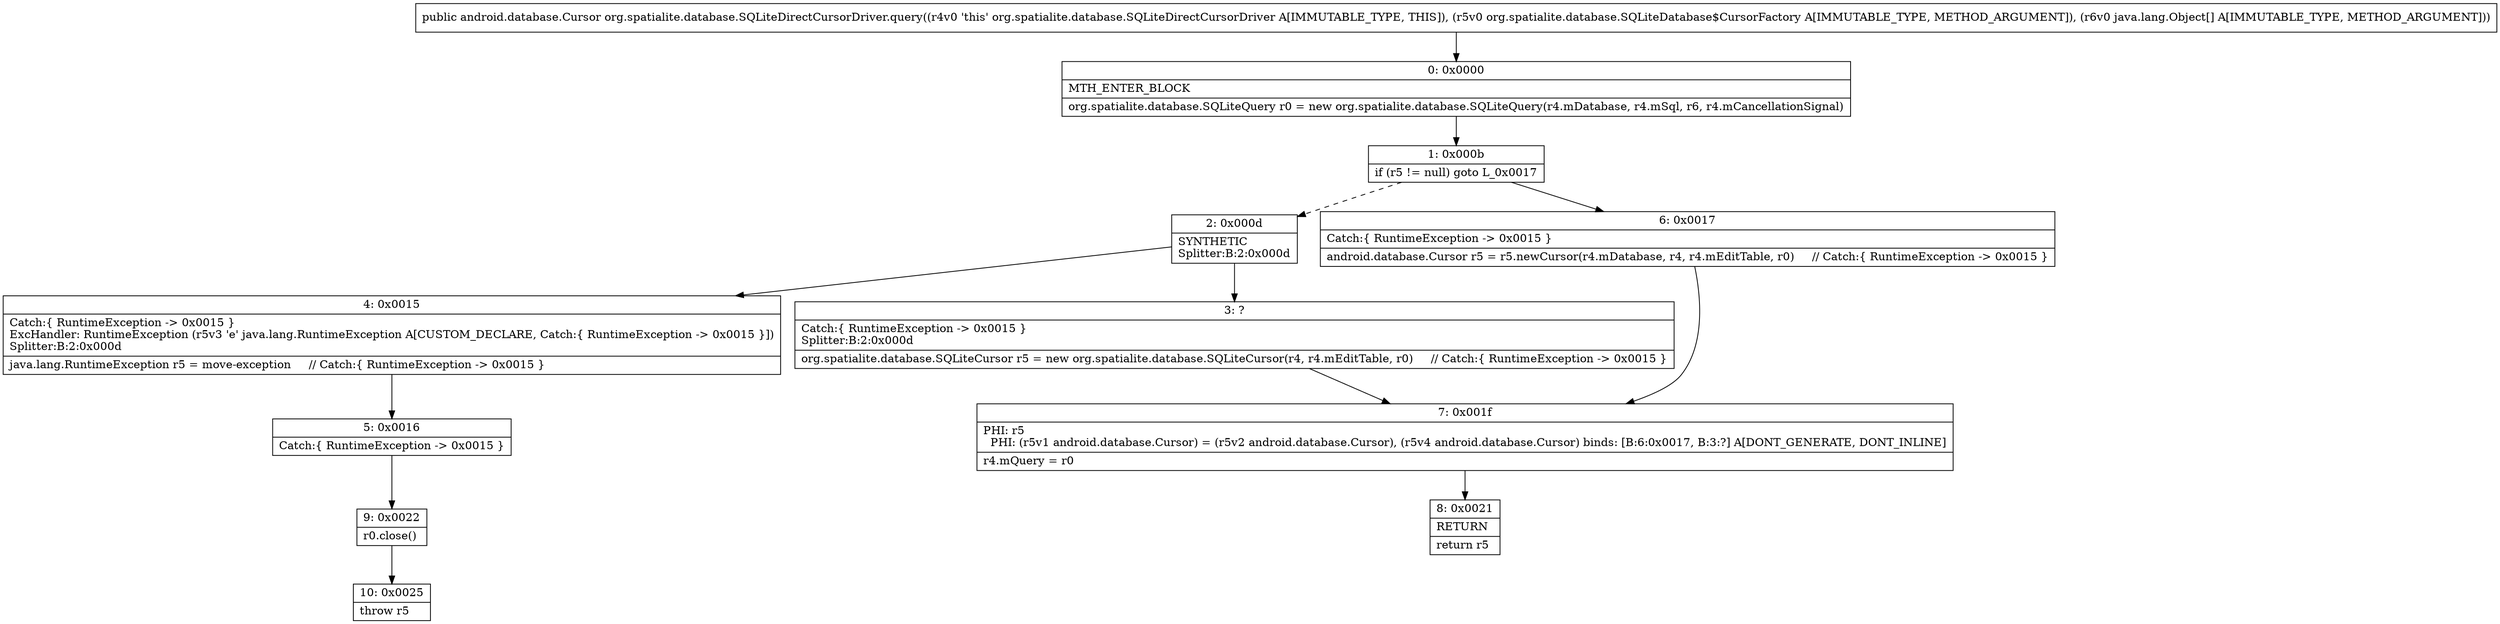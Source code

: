 digraph "CFG fororg.spatialite.database.SQLiteDirectCursorDriver.query(Lorg\/spatialite\/database\/SQLiteDatabase$CursorFactory;[Ljava\/lang\/Object;)Landroid\/database\/Cursor;" {
Node_0 [shape=record,label="{0\:\ 0x0000|MTH_ENTER_BLOCK\l|org.spatialite.database.SQLiteQuery r0 = new org.spatialite.database.SQLiteQuery(r4.mDatabase, r4.mSql, r6, r4.mCancellationSignal)\l}"];
Node_1 [shape=record,label="{1\:\ 0x000b|if (r5 != null) goto L_0x0017\l}"];
Node_2 [shape=record,label="{2\:\ 0x000d|SYNTHETIC\lSplitter:B:2:0x000d\l}"];
Node_3 [shape=record,label="{3\:\ ?|Catch:\{ RuntimeException \-\> 0x0015 \}\lSplitter:B:2:0x000d\l|org.spatialite.database.SQLiteCursor r5 = new org.spatialite.database.SQLiteCursor(r4, r4.mEditTable, r0)     \/\/ Catch:\{ RuntimeException \-\> 0x0015 \}\l}"];
Node_4 [shape=record,label="{4\:\ 0x0015|Catch:\{ RuntimeException \-\> 0x0015 \}\lExcHandler: RuntimeException (r5v3 'e' java.lang.RuntimeException A[CUSTOM_DECLARE, Catch:\{ RuntimeException \-\> 0x0015 \}])\lSplitter:B:2:0x000d\l|java.lang.RuntimeException r5 = move\-exception     \/\/ Catch:\{ RuntimeException \-\> 0x0015 \}\l}"];
Node_5 [shape=record,label="{5\:\ 0x0016|Catch:\{ RuntimeException \-\> 0x0015 \}\l}"];
Node_6 [shape=record,label="{6\:\ 0x0017|Catch:\{ RuntimeException \-\> 0x0015 \}\l|android.database.Cursor r5 = r5.newCursor(r4.mDatabase, r4, r4.mEditTable, r0)     \/\/ Catch:\{ RuntimeException \-\> 0x0015 \}\l}"];
Node_7 [shape=record,label="{7\:\ 0x001f|PHI: r5 \l  PHI: (r5v1 android.database.Cursor) = (r5v2 android.database.Cursor), (r5v4 android.database.Cursor) binds: [B:6:0x0017, B:3:?] A[DONT_GENERATE, DONT_INLINE]\l|r4.mQuery = r0\l}"];
Node_8 [shape=record,label="{8\:\ 0x0021|RETURN\l|return r5\l}"];
Node_9 [shape=record,label="{9\:\ 0x0022|r0.close()\l}"];
Node_10 [shape=record,label="{10\:\ 0x0025|throw r5\l}"];
MethodNode[shape=record,label="{public android.database.Cursor org.spatialite.database.SQLiteDirectCursorDriver.query((r4v0 'this' org.spatialite.database.SQLiteDirectCursorDriver A[IMMUTABLE_TYPE, THIS]), (r5v0 org.spatialite.database.SQLiteDatabase$CursorFactory A[IMMUTABLE_TYPE, METHOD_ARGUMENT]), (r6v0 java.lang.Object[] A[IMMUTABLE_TYPE, METHOD_ARGUMENT])) }"];
MethodNode -> Node_0;
Node_0 -> Node_1;
Node_1 -> Node_2[style=dashed];
Node_1 -> Node_6;
Node_2 -> Node_3;
Node_2 -> Node_4;
Node_3 -> Node_7;
Node_4 -> Node_5;
Node_5 -> Node_9;
Node_6 -> Node_7;
Node_7 -> Node_8;
Node_9 -> Node_10;
}

